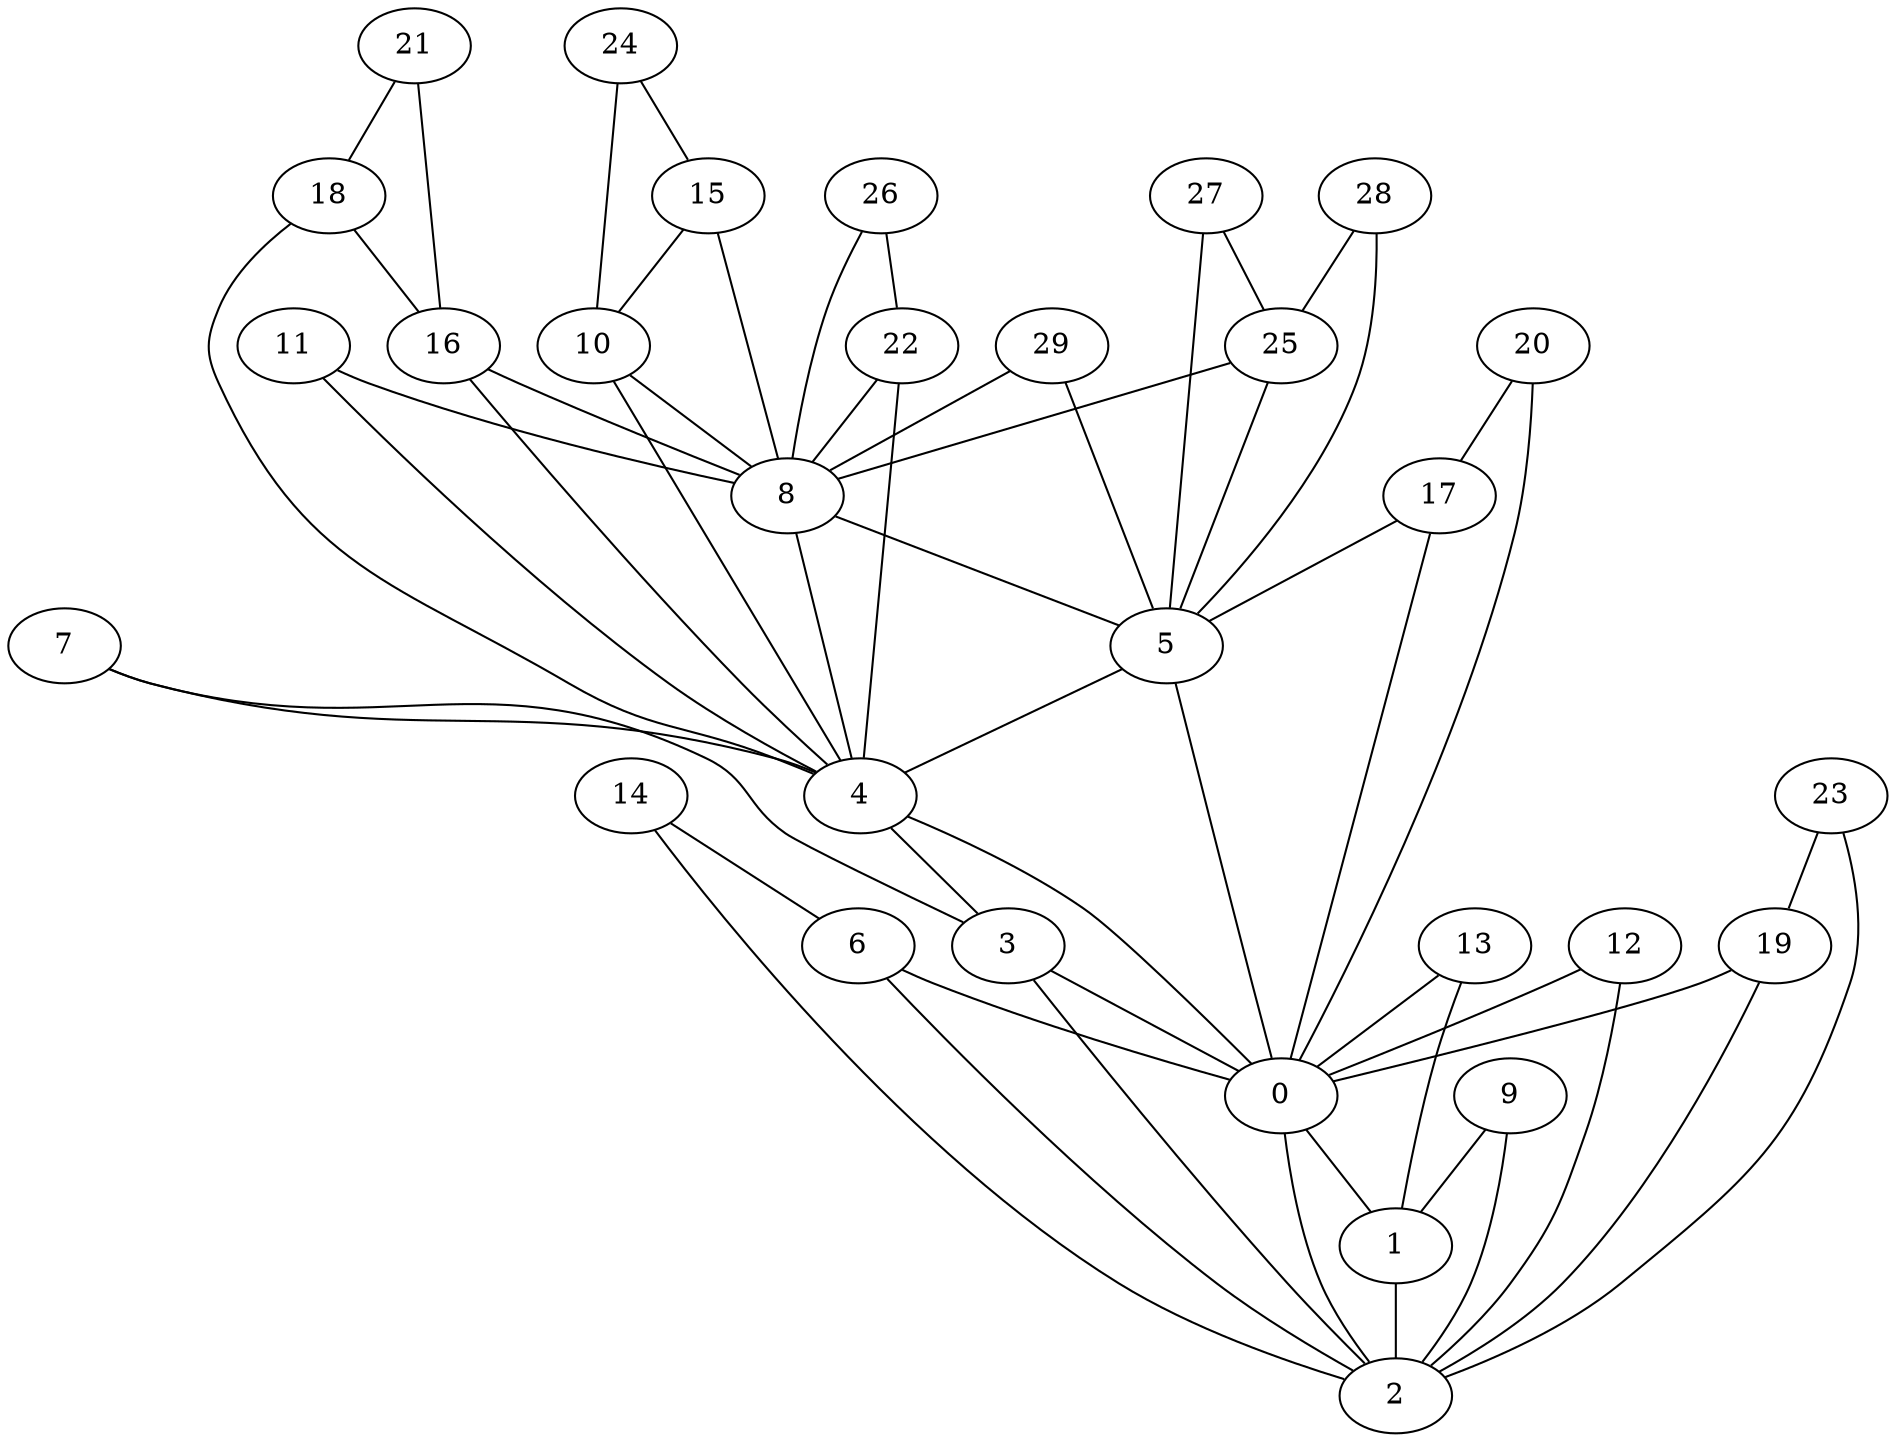 graph {
	0 [label=0]
	1 [label=1]
	2 [label=2]
	3 [label=3]
	4 [label=4]
	5 [label=5]
	6 [label=6]
	7 [label=7]
	8 [label=8]
	9 [label=9]
	10 [label=10]
	11 [label=11]
	12 [label=12]
	13 [label=13]
	14 [label=14]
	15 [label=15]
	16 [label=16]
	17 [label=17]
	18 [label=18]
	19 [label=19]
	20 [label=20]
	21 [label=21]
	22 [label=22]
	23 [label=23]
	24 [label=24]
	25 [label=25]
	26 [label=26]
	27 [label=27]
	28 [label=28]
	29 [label=29]
	0 -- 1
	1 -- 2
	2 -- 0
	3 -- 2
	3 -- 0
	4 -- 3
	4 -- 0
	5 -- 4
	5 -- 0
	6 -- 2
	6 -- 0
	7 -- 4
	7 -- 3
	8 -- 5
	8 -- 4
	9 -- 1
	9 -- 2
	10 -- 8
	10 -- 4
	11 -- 8
	11 -- 4
	12 -- 2
	12 -- 0
	13 -- 0
	13 -- 1
	14 -- 6
	14 -- 2
	15 -- 10
	15 -- 8
	16 -- 8
	16 -- 4
	17 -- 5
	17 -- 0
	18 -- 16
	18 -- 4
	19 -- 2
	19 -- 0
	20 -- 17
	20 -- 0
	21 -- 18
	21 -- 16
	22 -- 8
	22 -- 4
	23 -- 19
	23 -- 2
	24 -- 15
	24 -- 10
	25 -- 8
	25 -- 5
	26 -- 22
	26 -- 8
	27 -- 25
	27 -- 5
	28 -- 25
	28 -- 5
	29 -- 8
	29 -- 5
}
